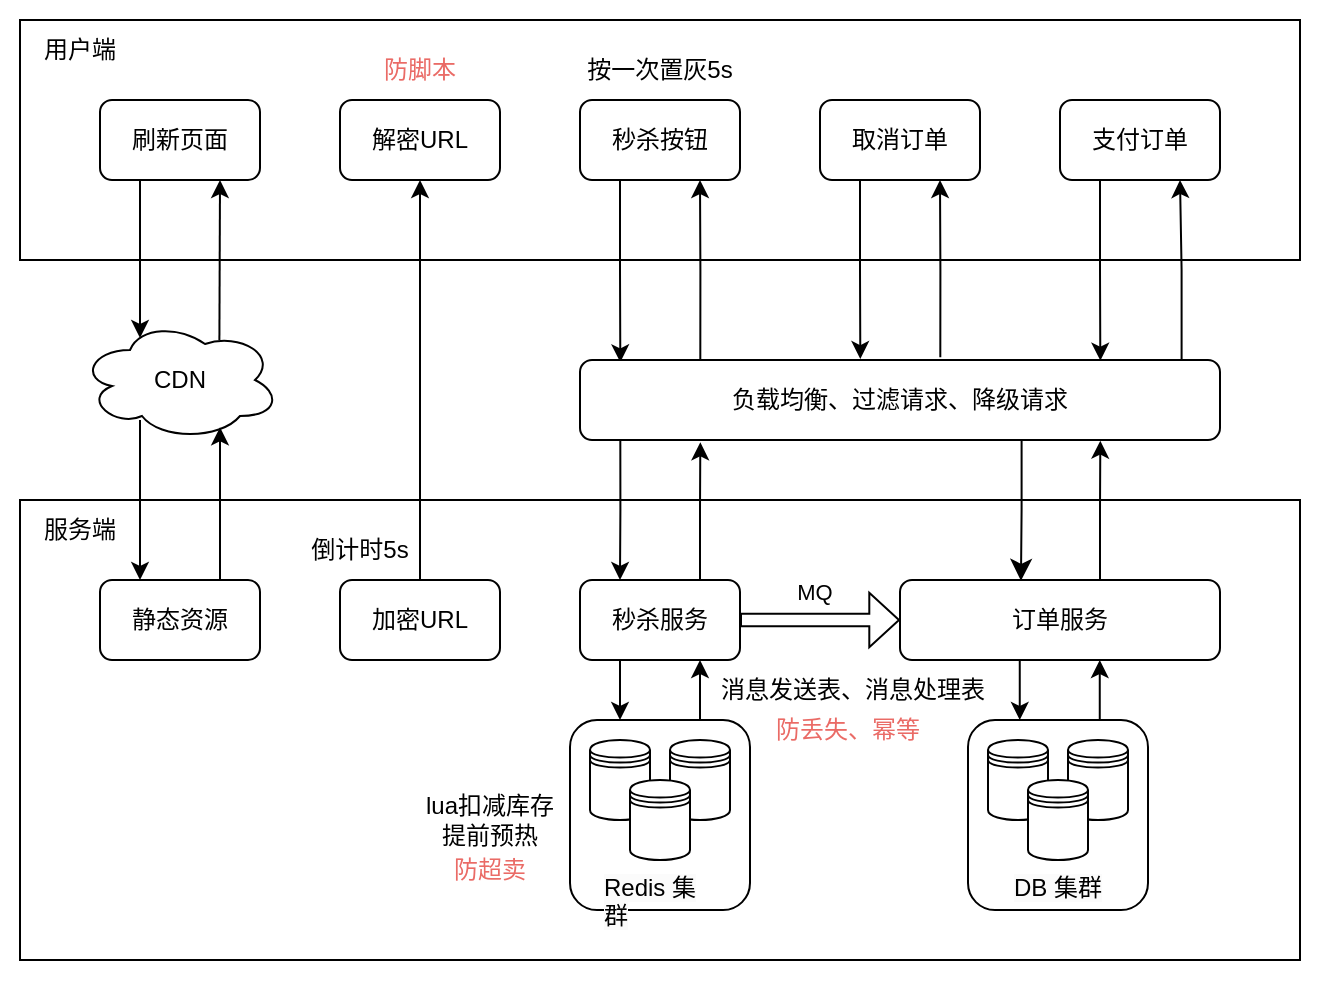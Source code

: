 <mxfile version="21.6.8" type="github">
  <diagram name="第 1 页" id="iJYLgnD0Vp_bRv892wBv">
    <mxGraphModel dx="610" dy="339" grid="1" gridSize="10" guides="1" tooltips="1" connect="1" arrows="1" fold="1" page="1" pageScale="1" pageWidth="827" pageHeight="1169" math="0" shadow="0">
      <root>
        <mxCell id="0" />
        <mxCell id="1" parent="0" />
        <mxCell id="DuUz3dZLWf0-vGTdlnzA-1" value="" style="rounded=0;whiteSpace=wrap;html=1;strokeColor=none;" vertex="1" parent="1">
          <mxGeometry x="30" y="30" width="660" height="490" as="geometry" />
        </mxCell>
        <mxCell id="BWaOofcB4zOCKCN69qSM-5" value="" style="rounded=0;whiteSpace=wrap;html=1;fillColor=none;" parent="1" vertex="1">
          <mxGeometry x="40" y="280" width="640" height="230" as="geometry" />
        </mxCell>
        <mxCell id="BWaOofcB4zOCKCN69qSM-3" value="" style="rounded=0;whiteSpace=wrap;html=1;fillColor=none;" parent="1" vertex="1">
          <mxGeometry x="40" y="40" width="640" height="120" as="geometry" />
        </mxCell>
        <mxCell id="BWaOofcB4zOCKCN69qSM-33" style="edgeStyle=orthogonalEdgeStyle;rounded=0;orthogonalLoop=1;jettySize=auto;html=1;exitX=0.25;exitY=1;exitDx=0;exitDy=0;entryX=0.063;entryY=0.029;entryDx=0;entryDy=0;entryPerimeter=0;" parent="1" source="BWaOofcB4zOCKCN69qSM-2" target="BWaOofcB4zOCKCN69qSM-40" edge="1">
          <mxGeometry relative="1" as="geometry" />
        </mxCell>
        <mxCell id="BWaOofcB4zOCKCN69qSM-2" value="秒杀按钮" style="rounded=1;whiteSpace=wrap;html=1;" parent="1" vertex="1">
          <mxGeometry x="320" y="80" width="80" height="40" as="geometry" />
        </mxCell>
        <mxCell id="BWaOofcB4zOCKCN69qSM-4" value="用户端" style="text;html=1;strokeColor=none;fillColor=none;align=center;verticalAlign=middle;whiteSpace=wrap;rounded=0;" parent="1" vertex="1">
          <mxGeometry x="40" y="40" width="60" height="30" as="geometry" />
        </mxCell>
        <mxCell id="BWaOofcB4zOCKCN69qSM-6" value="服务端" style="text;html=1;strokeColor=none;fillColor=none;align=center;verticalAlign=middle;whiteSpace=wrap;rounded=0;" parent="1" vertex="1">
          <mxGeometry x="40" y="280" width="60" height="30" as="geometry" />
        </mxCell>
        <mxCell id="BWaOofcB4zOCKCN69qSM-8" value="刷新页面" style="rounded=1;whiteSpace=wrap;html=1;" parent="1" vertex="1">
          <mxGeometry x="80" y="80" width="80" height="40" as="geometry" />
        </mxCell>
        <mxCell id="BWaOofcB4zOCKCN69qSM-36" style="edgeStyle=orthogonalEdgeStyle;rounded=0;orthogonalLoop=1;jettySize=auto;html=1;exitX=0.25;exitY=1;exitDx=0;exitDy=0;entryX=0.438;entryY=-0.012;entryDx=0;entryDy=0;entryPerimeter=0;" parent="1" source="BWaOofcB4zOCKCN69qSM-9" target="BWaOofcB4zOCKCN69qSM-40" edge="1">
          <mxGeometry relative="1" as="geometry" />
        </mxCell>
        <mxCell id="BWaOofcB4zOCKCN69qSM-9" value="取消订单" style="rounded=1;whiteSpace=wrap;html=1;" parent="1" vertex="1">
          <mxGeometry x="440" y="80" width="80" height="40" as="geometry" />
        </mxCell>
        <mxCell id="BWaOofcB4zOCKCN69qSM-38" style="edgeStyle=orthogonalEdgeStyle;rounded=0;orthogonalLoop=1;jettySize=auto;html=1;exitX=0.25;exitY=1;exitDx=0;exitDy=0;entryX=0.813;entryY=0.008;entryDx=0;entryDy=0;entryPerimeter=0;" parent="1" source="BWaOofcB4zOCKCN69qSM-10" target="BWaOofcB4zOCKCN69qSM-40" edge="1">
          <mxGeometry relative="1" as="geometry" />
        </mxCell>
        <mxCell id="BWaOofcB4zOCKCN69qSM-10" value="支付订单" style="rounded=1;whiteSpace=wrap;html=1;" parent="1" vertex="1">
          <mxGeometry x="560" y="80" width="80" height="40" as="geometry" />
        </mxCell>
        <mxCell id="BWaOofcB4zOCKCN69qSM-12" value="静态资源" style="rounded=1;whiteSpace=wrap;html=1;" parent="1" vertex="1">
          <mxGeometry x="80" y="320" width="80" height="40" as="geometry" />
        </mxCell>
        <mxCell id="BWaOofcB4zOCKCN69qSM-13" value="CDN" style="ellipse;shape=cloud;whiteSpace=wrap;html=1;" parent="1" vertex="1">
          <mxGeometry x="70" y="190" width="100" height="60" as="geometry" />
        </mxCell>
        <mxCell id="BWaOofcB4zOCKCN69qSM-14" value="" style="endArrow=classic;html=1;rounded=0;exitX=0.25;exitY=1;exitDx=0;exitDy=0;entryX=0.3;entryY=0.15;entryDx=0;entryDy=0;entryPerimeter=0;" parent="1" source="BWaOofcB4zOCKCN69qSM-8" target="BWaOofcB4zOCKCN69qSM-13" edge="1">
          <mxGeometry width="50" height="50" relative="1" as="geometry">
            <mxPoint x="390" y="430" as="sourcePoint" />
            <mxPoint x="440" y="380" as="targetPoint" />
          </mxGeometry>
        </mxCell>
        <mxCell id="BWaOofcB4zOCKCN69qSM-15" value="" style="endArrow=classic;html=1;rounded=0;entryX=0.25;entryY=0;entryDx=0;entryDy=0;" parent="1" target="BWaOofcB4zOCKCN69qSM-12" edge="1">
          <mxGeometry width="50" height="50" relative="1" as="geometry">
            <mxPoint x="100" y="240" as="sourcePoint" />
            <mxPoint x="100" y="310" as="targetPoint" />
          </mxGeometry>
        </mxCell>
        <mxCell id="BWaOofcB4zOCKCN69qSM-16" value="" style="endArrow=classic;html=1;rounded=0;exitX=0.75;exitY=0;exitDx=0;exitDy=0;entryX=0.7;entryY=0.894;entryDx=0;entryDy=0;entryPerimeter=0;" parent="1" source="BWaOofcB4zOCKCN69qSM-12" target="BWaOofcB4zOCKCN69qSM-13" edge="1">
          <mxGeometry width="50" height="50" relative="1" as="geometry">
            <mxPoint x="140" y="320" as="sourcePoint" />
            <mxPoint x="140" y="250" as="targetPoint" />
          </mxGeometry>
        </mxCell>
        <mxCell id="BWaOofcB4zOCKCN69qSM-17" value="" style="endArrow=classic;html=1;rounded=0;exitX=0.697;exitY=0.167;exitDx=0;exitDy=0;exitPerimeter=0;" parent="1" source="BWaOofcB4zOCKCN69qSM-13" edge="1">
          <mxGeometry width="50" height="50" relative="1" as="geometry">
            <mxPoint x="140" y="196" as="sourcePoint" />
            <mxPoint x="140" y="120" as="targetPoint" />
          </mxGeometry>
        </mxCell>
        <mxCell id="BWaOofcB4zOCKCN69qSM-18" value="按一次置灰5s" style="text;html=1;strokeColor=none;fillColor=none;align=center;verticalAlign=middle;whiteSpace=wrap;rounded=0;" parent="1" vertex="1">
          <mxGeometry x="320" y="50" width="80" height="30" as="geometry" />
        </mxCell>
        <mxCell id="BWaOofcB4zOCKCN69qSM-19" value="加密URL" style="rounded=1;whiteSpace=wrap;html=1;" parent="1" vertex="1">
          <mxGeometry x="200" y="320" width="80" height="40" as="geometry" />
        </mxCell>
        <mxCell id="BWaOofcB4zOCKCN69qSM-20" value="解密URL" style="rounded=1;whiteSpace=wrap;html=1;" parent="1" vertex="1">
          <mxGeometry x="200" y="80" width="80" height="40" as="geometry" />
        </mxCell>
        <mxCell id="BWaOofcB4zOCKCN69qSM-21" value="" style="endArrow=classic;html=1;rounded=0;" parent="1" source="BWaOofcB4zOCKCN69qSM-19" target="BWaOofcB4zOCKCN69qSM-20" edge="1">
          <mxGeometry width="50" height="50" relative="1" as="geometry">
            <mxPoint x="230" y="260" as="sourcePoint" />
            <mxPoint x="280" y="210" as="targetPoint" />
          </mxGeometry>
        </mxCell>
        <mxCell id="BWaOofcB4zOCKCN69qSM-22" value="倒计时5s" style="text;html=1;strokeColor=none;fillColor=none;align=center;verticalAlign=middle;whiteSpace=wrap;rounded=0;" parent="1" vertex="1">
          <mxGeometry x="180" y="290" width="60" height="30" as="geometry" />
        </mxCell>
        <mxCell id="BWaOofcB4zOCKCN69qSM-34" style="edgeStyle=orthogonalEdgeStyle;rounded=0;orthogonalLoop=1;jettySize=auto;html=1;exitX=0.188;exitY=-0.012;exitDx=0;exitDy=0;entryX=0.75;entryY=1;entryDx=0;entryDy=0;exitPerimeter=0;" parent="1" source="BWaOofcB4zOCKCN69qSM-40" target="BWaOofcB4zOCKCN69qSM-2" edge="1">
          <mxGeometry relative="1" as="geometry" />
        </mxCell>
        <mxCell id="BWaOofcB4zOCKCN69qSM-48" style="edgeStyle=orthogonalEdgeStyle;rounded=0;orthogonalLoop=1;jettySize=auto;html=1;exitX=0.25;exitY=1;exitDx=0;exitDy=0;" parent="1" source="BWaOofcB4zOCKCN69qSM-30" edge="1">
          <mxGeometry relative="1" as="geometry">
            <mxPoint x="340" y="390" as="targetPoint" />
          </mxGeometry>
        </mxCell>
        <mxCell id="BWaOofcB4zOCKCN69qSM-51" style="edgeStyle=orthogonalEdgeStyle;rounded=0;orthogonalLoop=1;jettySize=auto;html=1;exitX=0.75;exitY=0;exitDx=0;exitDy=0;entryX=0.188;entryY=1.029;entryDx=0;entryDy=0;entryPerimeter=0;" parent="1" source="BWaOofcB4zOCKCN69qSM-30" target="BWaOofcB4zOCKCN69qSM-40" edge="1">
          <mxGeometry relative="1" as="geometry" />
        </mxCell>
        <mxCell id="BWaOofcB4zOCKCN69qSM-52" style="edgeStyle=orthogonalEdgeStyle;rounded=0;orthogonalLoop=1;jettySize=auto;html=1;exitX=1;exitY=0.5;exitDx=0;exitDy=0;entryX=0;entryY=0.5;entryDx=0;entryDy=0;shape=flexArrow;width=6.286;endSize=4.617;" parent="1" source="BWaOofcB4zOCKCN69qSM-30" target="BWaOofcB4zOCKCN69qSM-35" edge="1">
          <mxGeometry relative="1" as="geometry" />
        </mxCell>
        <mxCell id="BWaOofcB4zOCKCN69qSM-53" value="MQ" style="edgeLabel;html=1;align=center;verticalAlign=middle;resizable=0;points=[];" parent="BWaOofcB4zOCKCN69qSM-52" vertex="1" connectable="0">
          <mxGeometry x="-0.175" y="-2" relative="1" as="geometry">
            <mxPoint x="4" y="-16" as="offset" />
          </mxGeometry>
        </mxCell>
        <mxCell id="BWaOofcB4zOCKCN69qSM-30" value="秒杀服务" style="rounded=1;whiteSpace=wrap;html=1;" parent="1" vertex="1">
          <mxGeometry x="320" y="320" width="80" height="40" as="geometry" />
        </mxCell>
        <mxCell id="BWaOofcB4zOCKCN69qSM-37" style="edgeStyle=orthogonalEdgeStyle;rounded=0;orthogonalLoop=1;jettySize=auto;html=1;exitX=0.563;exitY=-0.033;exitDx=0;exitDy=0;entryX=0.75;entryY=1;entryDx=0;entryDy=0;exitPerimeter=0;" parent="1" source="BWaOofcB4zOCKCN69qSM-40" target="BWaOofcB4zOCKCN69qSM-9" edge="1">
          <mxGeometry relative="1" as="geometry">
            <Array as="points" />
          </mxGeometry>
        </mxCell>
        <mxCell id="BWaOofcB4zOCKCN69qSM-39" style="edgeStyle=orthogonalEdgeStyle;rounded=0;orthogonalLoop=1;jettySize=auto;html=1;exitX=0.94;exitY=-0.012;exitDx=0;exitDy=0;entryX=0.75;entryY=1;entryDx=0;entryDy=0;exitPerimeter=0;" parent="1" source="BWaOofcB4zOCKCN69qSM-40" target="BWaOofcB4zOCKCN69qSM-10" edge="1">
          <mxGeometry relative="1" as="geometry">
            <Array as="points" />
          </mxGeometry>
        </mxCell>
        <mxCell id="BWaOofcB4zOCKCN69qSM-35" value="订单服务" style="rounded=1;whiteSpace=wrap;html=1;" parent="1" vertex="1">
          <mxGeometry x="480" y="320" width="160" height="40" as="geometry" />
        </mxCell>
        <mxCell id="BWaOofcB4zOCKCN69qSM-50" style="edgeStyle=orthogonalEdgeStyle;rounded=0;orthogonalLoop=1;jettySize=auto;html=1;exitX=0.063;exitY=1;exitDx=0;exitDy=0;entryX=0.25;entryY=0;entryDx=0;entryDy=0;exitPerimeter=0;" parent="1" source="BWaOofcB4zOCKCN69qSM-40" target="BWaOofcB4zOCKCN69qSM-30" edge="1">
          <mxGeometry relative="1" as="geometry" />
        </mxCell>
        <mxCell id="BWaOofcB4zOCKCN69qSM-40" value="负载均衡、过滤请求、降级请求" style="rounded=1;whiteSpace=wrap;html=1;" parent="1" vertex="1">
          <mxGeometry x="320" y="210" width="320" height="40" as="geometry" />
        </mxCell>
        <mxCell id="BWaOofcB4zOCKCN69qSM-41" value="lua扣减库存&lt;br&gt;提前预热" style="text;html=1;strokeColor=none;fillColor=none;align=center;verticalAlign=middle;whiteSpace=wrap;rounded=0;" parent="1" vertex="1">
          <mxGeometry x="240" y="425" width="70" height="30" as="geometry" />
        </mxCell>
        <mxCell id="BWaOofcB4zOCKCN69qSM-47" value="" style="group" parent="1" vertex="1" connectable="0">
          <mxGeometry x="315" y="390" width="90" height="100" as="geometry" />
        </mxCell>
        <mxCell id="BWaOofcB4zOCKCN69qSM-46" value="" style="rounded=1;whiteSpace=wrap;html=1;" parent="BWaOofcB4zOCKCN69qSM-47" vertex="1">
          <mxGeometry width="90" height="95" as="geometry" />
        </mxCell>
        <mxCell id="BWaOofcB4zOCKCN69qSM-45" value="" style="group" parent="BWaOofcB4zOCKCN69qSM-47" vertex="1" connectable="0">
          <mxGeometry x="10" y="10" width="70" height="90" as="geometry" />
        </mxCell>
        <mxCell id="BWaOofcB4zOCKCN69qSM-27" value="" style="shape=datastore;whiteSpace=wrap;html=1;" parent="BWaOofcB4zOCKCN69qSM-45" vertex="1">
          <mxGeometry width="30" height="40" as="geometry" />
        </mxCell>
        <mxCell id="BWaOofcB4zOCKCN69qSM-42" value="&lt;span style=&quot;color: rgb(0, 0, 0); font-family: Helvetica; font-size: 12px; font-style: normal; font-variant-ligatures: normal; font-variant-caps: normal; font-weight: 400; letter-spacing: normal; orphans: 2; text-align: center; text-indent: 0px; text-transform: none; widows: 2; word-spacing: 0px; -webkit-text-stroke-width: 0px; background-color: rgb(251, 251, 251); text-decoration-thickness: initial; text-decoration-style: initial; text-decoration-color: initial; float: none; display: inline !important;&quot;&gt;Redis&amp;nbsp;&lt;/span&gt;&lt;span style=&quot;color: rgb(0, 0, 0); font-family: Helvetica; font-size: 12px; font-style: normal; font-variant-ligatures: normal; font-variant-caps: normal; font-weight: 400; letter-spacing: normal; orphans: 2; text-align: center; text-indent: 0px; text-transform: none; widows: 2; word-spacing: 0px; -webkit-text-stroke-width: 0px; background-color: rgb(251, 251, 251); text-decoration-thickness: initial; text-decoration-style: initial; text-decoration-color: initial; float: none; display: inline !important;&quot;&gt;集群&lt;/span&gt;" style="text;whiteSpace=wrap;html=1;" parent="BWaOofcB4zOCKCN69qSM-45" vertex="1">
          <mxGeometry x="5" y="60" width="60" height="30" as="geometry" />
        </mxCell>
        <mxCell id="BWaOofcB4zOCKCN69qSM-43" value="" style="shape=datastore;whiteSpace=wrap;html=1;" parent="BWaOofcB4zOCKCN69qSM-45" vertex="1">
          <mxGeometry x="40" width="30" height="40" as="geometry" />
        </mxCell>
        <mxCell id="BWaOofcB4zOCKCN69qSM-44" value="" style="shape=datastore;whiteSpace=wrap;html=1;" parent="BWaOofcB4zOCKCN69qSM-45" vertex="1">
          <mxGeometry x="20" y="20" width="30" height="40" as="geometry" />
        </mxCell>
        <mxCell id="BWaOofcB4zOCKCN69qSM-49" style="edgeStyle=orthogonalEdgeStyle;rounded=0;orthogonalLoop=1;jettySize=auto;html=1;entryX=0.75;entryY=1;entryDx=0;entryDy=0;" parent="1" target="BWaOofcB4zOCKCN69qSM-30" edge="1">
          <mxGeometry relative="1" as="geometry">
            <mxPoint x="380" y="390" as="sourcePoint" />
          </mxGeometry>
        </mxCell>
        <mxCell id="BWaOofcB4zOCKCN69qSM-55" value="" style="group" parent="1" vertex="1" connectable="0">
          <mxGeometry x="514" y="390" width="90" height="100" as="geometry" />
        </mxCell>
        <mxCell id="BWaOofcB4zOCKCN69qSM-56" value="" style="rounded=1;whiteSpace=wrap;html=1;" parent="BWaOofcB4zOCKCN69qSM-55" vertex="1">
          <mxGeometry width="90" height="95" as="geometry" />
        </mxCell>
        <mxCell id="BWaOofcB4zOCKCN69qSM-57" value="" style="group" parent="BWaOofcB4zOCKCN69qSM-55" vertex="1" connectable="0">
          <mxGeometry x="10" y="10" width="70" height="90" as="geometry" />
        </mxCell>
        <mxCell id="BWaOofcB4zOCKCN69qSM-58" value="" style="shape=datastore;whiteSpace=wrap;html=1;" parent="BWaOofcB4zOCKCN69qSM-57" vertex="1">
          <mxGeometry width="30" height="40" as="geometry" />
        </mxCell>
        <mxCell id="BWaOofcB4zOCKCN69qSM-59" value="&lt;span style=&quot;color: rgb(0, 0, 0); font-family: Helvetica; font-size: 12px; font-style: normal; font-variant-ligatures: normal; font-variant-caps: normal; font-weight: 400; letter-spacing: normal; orphans: 2; text-indent: 0px; text-transform: none; widows: 2; word-spacing: 0px; -webkit-text-stroke-width: 0px; background-color: rgb(251, 251, 251); text-decoration-thickness: initial; text-decoration-style: initial; text-decoration-color: initial; float: none; display: inline !important;&quot;&gt;DB&amp;nbsp;&lt;/span&gt;&lt;span style=&quot;color: rgb(0, 0, 0); font-family: Helvetica; font-size: 12px; font-style: normal; font-variant-ligatures: normal; font-variant-caps: normal; font-weight: 400; letter-spacing: normal; orphans: 2; text-indent: 0px; text-transform: none; widows: 2; word-spacing: 0px; -webkit-text-stroke-width: 0px; background-color: rgb(251, 251, 251); text-decoration-thickness: initial; text-decoration-style: initial; text-decoration-color: initial; float: none; display: inline !important;&quot;&gt;集群&lt;/span&gt;" style="text;whiteSpace=wrap;html=1;align=center;" parent="BWaOofcB4zOCKCN69qSM-57" vertex="1">
          <mxGeometry x="5" y="60" width="60" height="30" as="geometry" />
        </mxCell>
        <mxCell id="BWaOofcB4zOCKCN69qSM-60" value="" style="shape=datastore;whiteSpace=wrap;html=1;" parent="BWaOofcB4zOCKCN69qSM-57" vertex="1">
          <mxGeometry x="40" width="30" height="40" as="geometry" />
        </mxCell>
        <mxCell id="BWaOofcB4zOCKCN69qSM-61" value="" style="shape=datastore;whiteSpace=wrap;html=1;" parent="BWaOofcB4zOCKCN69qSM-57" vertex="1">
          <mxGeometry x="20" y="20" width="30" height="40" as="geometry" />
        </mxCell>
        <mxCell id="BWaOofcB4zOCKCN69qSM-64" style="edgeStyle=orthogonalEdgeStyle;rounded=0;orthogonalLoop=1;jettySize=auto;html=1;exitX=0.25;exitY=1;exitDx=0;exitDy=0;" parent="1" edge="1">
          <mxGeometry relative="1" as="geometry">
            <mxPoint x="539.88" y="390" as="targetPoint" />
            <mxPoint x="539.88" y="360" as="sourcePoint" />
          </mxGeometry>
        </mxCell>
        <mxCell id="BWaOofcB4zOCKCN69qSM-65" style="edgeStyle=orthogonalEdgeStyle;rounded=0;orthogonalLoop=1;jettySize=auto;html=1;entryX=0.75;entryY=1;entryDx=0;entryDy=0;" parent="1" edge="1">
          <mxGeometry relative="1" as="geometry">
            <mxPoint x="579.88" y="390" as="sourcePoint" />
            <mxPoint x="579.88" y="360" as="targetPoint" />
          </mxGeometry>
        </mxCell>
        <mxCell id="BWaOofcB4zOCKCN69qSM-74" style="edgeStyle=orthogonalEdgeStyle;rounded=0;orthogonalLoop=1;jettySize=auto;html=1;exitX=0.625;exitY=0.008;exitDx=0;exitDy=0;entryX=0.813;entryY=1.008;entryDx=0;entryDy=0;entryPerimeter=0;exitPerimeter=0;" parent="1" source="BWaOofcB4zOCKCN69qSM-35" target="BWaOofcB4zOCKCN69qSM-40" edge="1">
          <mxGeometry relative="1" as="geometry">
            <mxPoint x="580" y="400" as="sourcePoint" />
            <mxPoint x="579" y="361" as="targetPoint" />
          </mxGeometry>
        </mxCell>
        <mxCell id="BWaOofcB4zOCKCN69qSM-76" value="" style="edgeStyle=elbowEdgeStyle;elbow=vertical;endArrow=classic;html=1;curved=0;rounded=0;endSize=8;startSize=8;entryX=0.378;entryY=0.01;entryDx=0;entryDy=0;entryPerimeter=0;exitX=0.69;exitY=0.99;exitDx=0;exitDy=0;exitPerimeter=0;" parent="1" source="BWaOofcB4zOCKCN69qSM-40" target="BWaOofcB4zOCKCN69qSM-35" edge="1">
          <mxGeometry width="50" height="50" relative="1" as="geometry">
            <mxPoint x="540" y="360" as="sourcePoint" />
            <mxPoint x="550" y="360" as="targetPoint" />
          </mxGeometry>
        </mxCell>
        <mxCell id="haFJZYV6baIqh78KxMwG-1" value="防脚本" style="text;html=1;strokeColor=none;fillColor=none;align=center;verticalAlign=middle;whiteSpace=wrap;rounded=0;fontColor=#EA6B66;" parent="1" vertex="1">
          <mxGeometry x="210" y="50" width="60" height="30" as="geometry" />
        </mxCell>
        <mxCell id="haFJZYV6baIqh78KxMwG-3" value="防超卖" style="text;html=1;strokeColor=none;fillColor=none;align=center;verticalAlign=middle;whiteSpace=wrap;rounded=0;fontColor=#EA6B66;" parent="1" vertex="1">
          <mxGeometry x="245" y="450" width="60" height="30" as="geometry" />
        </mxCell>
        <mxCell id="DuUz3dZLWf0-vGTdlnzA-2" value="消息发送表、消息处理表" style="text;html=1;strokeColor=none;fillColor=none;align=center;verticalAlign=middle;whiteSpace=wrap;rounded=0;" vertex="1" parent="1">
          <mxGeometry x="383" y="360" width="147" height="30" as="geometry" />
        </mxCell>
        <mxCell id="DuUz3dZLWf0-vGTdlnzA-3" value="防丢失、幂等" style="text;html=1;strokeColor=none;fillColor=none;align=center;verticalAlign=middle;whiteSpace=wrap;rounded=0;fontColor=#EA6B66;" vertex="1" parent="1">
          <mxGeometry x="413.5" y="380" width="80" height="30" as="geometry" />
        </mxCell>
      </root>
    </mxGraphModel>
  </diagram>
</mxfile>
